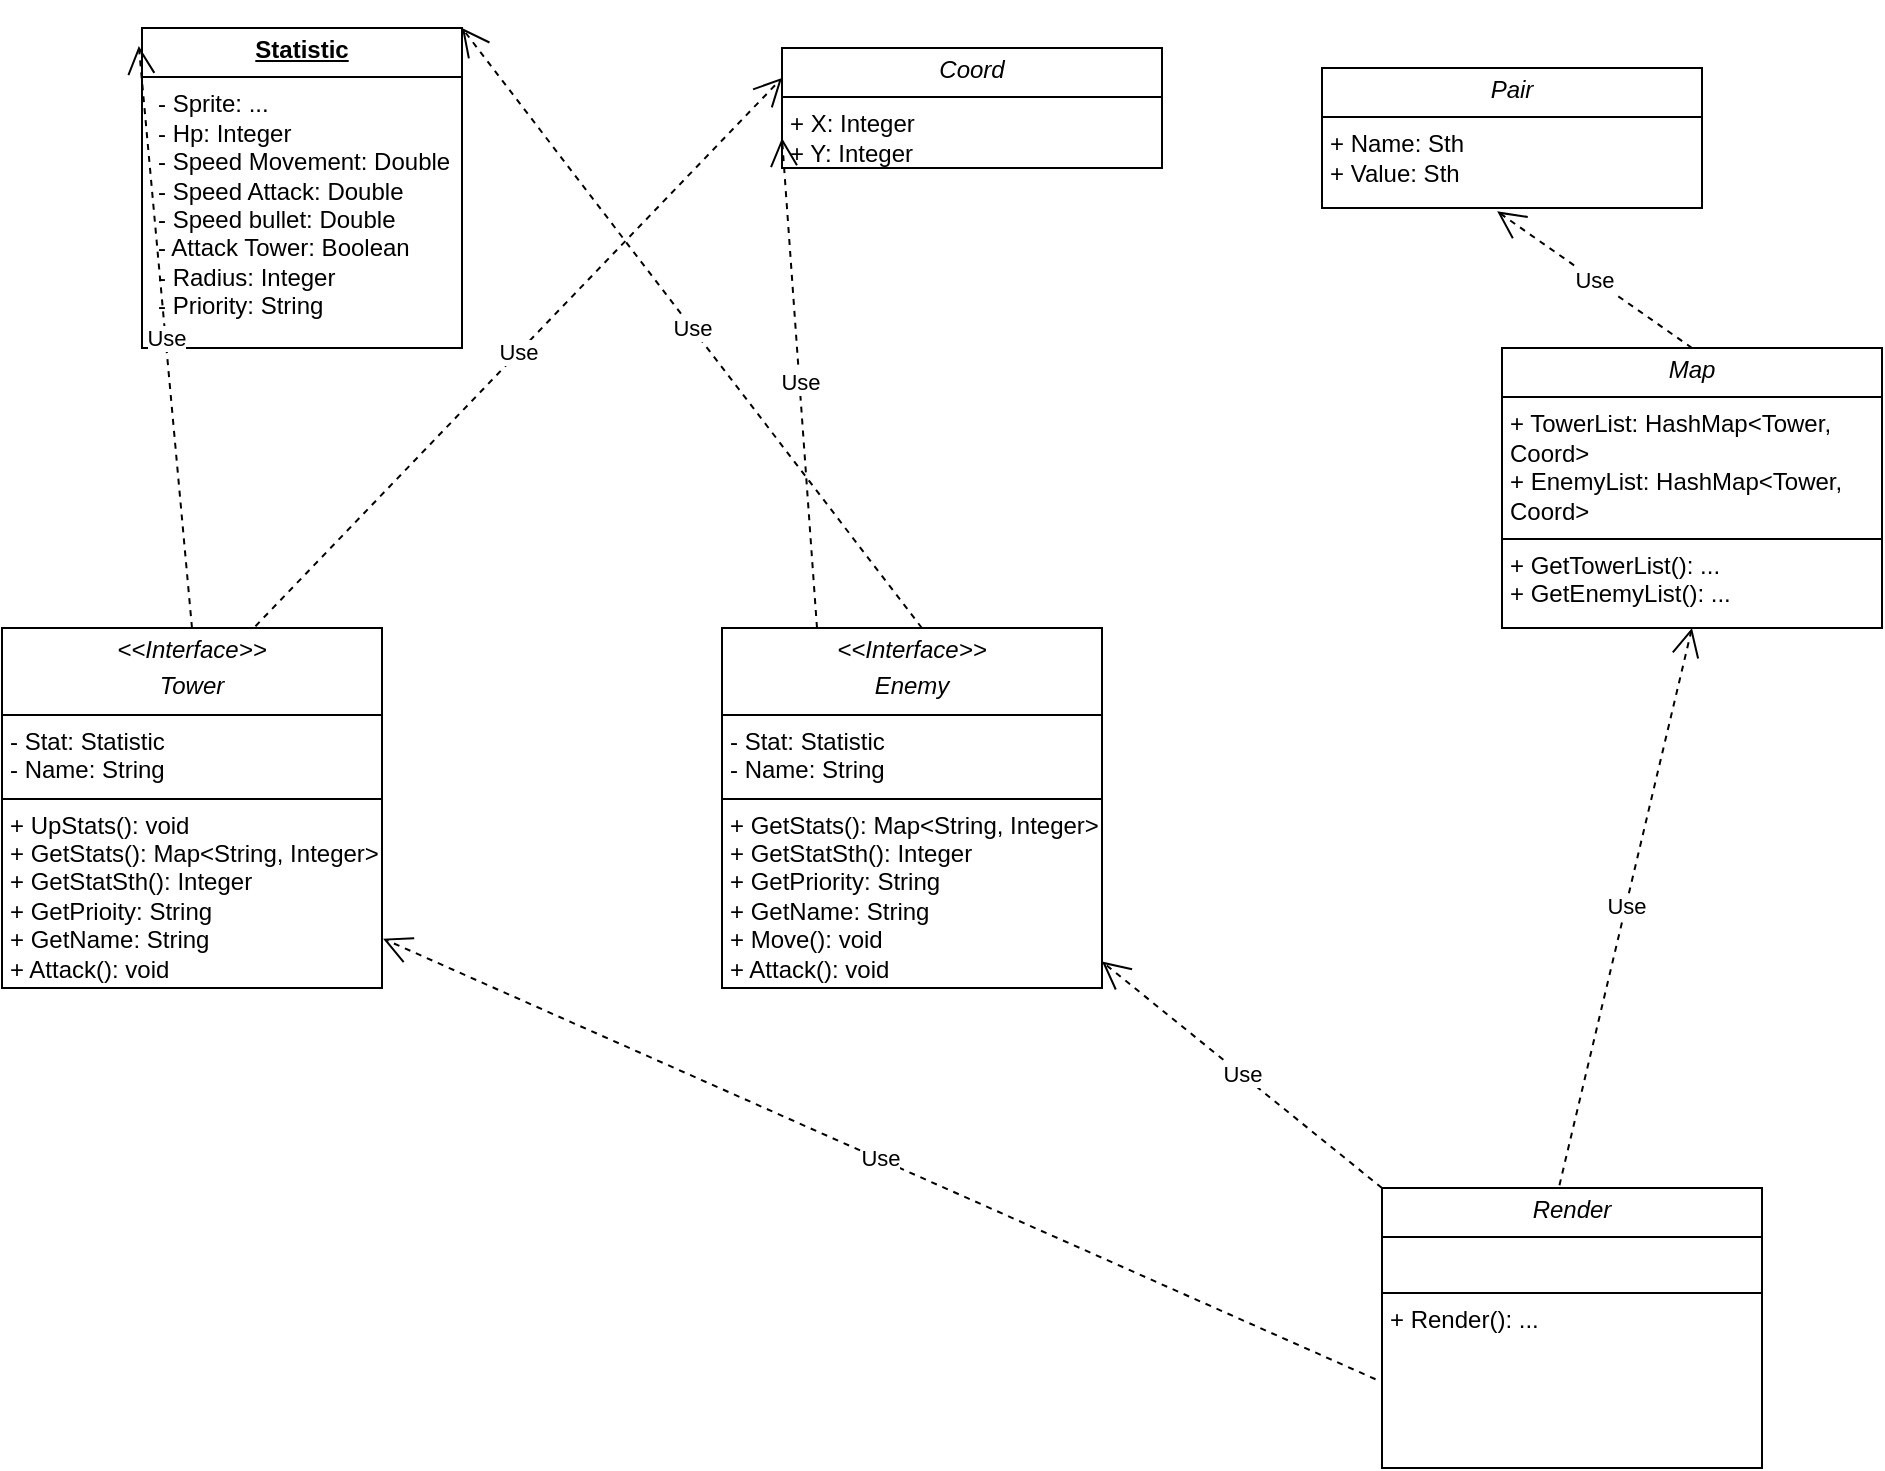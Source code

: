 <mxfile version="24.0.4" type="device">
  <diagram name="Page-1" id="M0daiZYQyHQouR2s3QjD">
    <mxGraphModel dx="1388" dy="1887" grid="1" gridSize="10" guides="1" tooltips="1" connect="1" arrows="1" fold="1" page="1" pageScale="1" pageWidth="850" pageHeight="1100" math="0" shadow="0">
      <root>
        <mxCell id="0" />
        <mxCell id="1" parent="0" />
        <mxCell id="blH7AwBjn2NAjbBhwPRW-31" value="&lt;p style=&quot;margin:0px;margin-top:4px;text-align:center;text-decoration:underline;&quot;&gt;&lt;b&gt;Statistic&lt;/b&gt;&lt;/p&gt;&lt;hr size=&quot;1&quot; style=&quot;border-style:solid;&quot;&gt;&lt;p style=&quot;margin:0px;margin-left:8px;&quot;&gt;- Sprite: ...&lt;/p&gt;&lt;p style=&quot;margin:0px;margin-left:8px;&quot;&gt;- Hp: Integer&lt;/p&gt;&lt;p style=&quot;margin:0px;margin-left:8px;&quot;&gt;- Speed Movement: Double&lt;/p&gt;&lt;p style=&quot;margin:0px;margin-left:8px;&quot;&gt;- Speed Attack: Double&lt;/p&gt;&lt;p style=&quot;margin:0px;margin-left:8px;&quot;&gt;- Speed bullet: Double&lt;/p&gt;&lt;p style=&quot;margin:0px;margin-left:8px;&quot;&gt;- Attack Tower: Boolean&lt;/p&gt;&lt;p style=&quot;margin:0px;margin-left:8px;&quot;&gt;- Radius: Integer&lt;/p&gt;&lt;p style=&quot;margin:0px;margin-left:8px;&quot;&gt;- Priority: String&lt;/p&gt;" style="verticalAlign=top;align=left;overflow=fill;html=1;whiteSpace=wrap;" vertex="1" parent="1">
          <mxGeometry x="120" y="-120" width="160" height="160" as="geometry" />
        </mxCell>
        <mxCell id="blH7AwBjn2NAjbBhwPRW-33" value="&lt;p style=&quot;margin:0px;margin-top:4px;text-align:center;&quot;&gt;&lt;i&gt;&amp;lt;&amp;lt;Interface&amp;gt;&amp;gt;&lt;/i&gt;&lt;/p&gt;&lt;p style=&quot;margin:0px;margin-top:4px;text-align:center;&quot;&gt;&lt;i&gt;Tower&lt;/i&gt;&lt;/p&gt;&lt;hr size=&quot;1&quot; style=&quot;border-style:solid;&quot;&gt;&lt;p style=&quot;margin:0px;margin-left:4px;&quot;&gt;- Stat: Statistic&lt;/p&gt;&lt;p style=&quot;margin:0px;margin-left:4px;&quot;&gt;- Name: String&lt;/p&gt;&lt;hr size=&quot;1&quot; style=&quot;border-style:solid;&quot;&gt;&lt;p style=&quot;margin:0px;margin-left:4px;&quot;&gt;+ UpStats(): void&lt;/p&gt;&lt;p style=&quot;margin:0px;margin-left:4px;&quot;&gt;+ GetStats(): Map&amp;lt;String, Integer&amp;gt;&lt;/p&gt;&lt;p style=&quot;margin:0px;margin-left:4px;&quot;&gt;+ GetStatSth(): Integer&lt;/p&gt;&lt;p style=&quot;margin:0px;margin-left:4px;&quot;&gt;+ GetPrioity: String&lt;/p&gt;&lt;p style=&quot;margin:0px;margin-left:4px;&quot;&gt;+ GetName: String&lt;/p&gt;&lt;p style=&quot;margin:0px;margin-left:4px;&quot;&gt;+ Attack(): void&lt;/p&gt;" style="verticalAlign=top;align=left;overflow=fill;html=1;whiteSpace=wrap;" vertex="1" parent="1">
          <mxGeometry x="50" y="180" width="190" height="180" as="geometry" />
        </mxCell>
        <mxCell id="blH7AwBjn2NAjbBhwPRW-34" value="&lt;p style=&quot;margin:0px;margin-top:4px;text-align:center;&quot;&gt;&lt;i&gt;&amp;lt;&amp;lt;Interface&amp;gt;&amp;gt;&lt;/i&gt;&lt;i&gt;&lt;br&gt;&lt;/i&gt;&lt;/p&gt;&lt;p style=&quot;margin:0px;margin-top:4px;text-align:center;&quot;&gt;&lt;i&gt;Enemy&lt;/i&gt;&lt;/p&gt;&lt;hr size=&quot;1&quot; style=&quot;border-style:solid;&quot;&gt;&lt;p style=&quot;margin:0px;margin-left:4px;&quot;&gt;-&lt;span style=&quot;background-color: initial;&quot;&gt;&amp;nbsp;Stat: Statistic&lt;/span&gt;&lt;/p&gt;&lt;p style=&quot;margin:0px;margin-left:4px;&quot;&gt;&lt;span style=&quot;background-color: initial;&quot;&gt;- Name: String&lt;/span&gt;&lt;/p&gt;&lt;hr style=&quot;border-style: solid;&quot; size=&quot;1&quot;&gt;&lt;p style=&quot;margin: 0px 0px 0px 4px;&quot;&gt;&lt;span style=&quot;background-color: initial;&quot;&gt;+ GetStats(): Map&amp;lt;String, Integer&amp;gt;&lt;/span&gt;&lt;br&gt;&lt;/p&gt;&lt;p style=&quot;margin: 0px 0px 0px 4px;&quot;&gt;+ GetStatSth(): Integer&lt;/p&gt;&lt;p style=&quot;margin: 0px 0px 0px 4px;&quot;&gt;+ GetPriority: String&lt;/p&gt;&lt;p style=&quot;margin: 0px 0px 0px 4px;&quot;&gt;+ GetName: String&lt;/p&gt;&lt;p style=&quot;margin: 0px 0px 0px 4px;&quot;&gt;+ Move(): void&lt;/p&gt;&lt;p style=&quot;margin: 0px 0px 0px 4px;&quot;&gt;+ Attack(): void&lt;/p&gt;" style="verticalAlign=top;align=left;overflow=fill;html=1;whiteSpace=wrap;" vertex="1" parent="1">
          <mxGeometry x="410" y="180" width="190" height="180" as="geometry" />
        </mxCell>
        <mxCell id="blH7AwBjn2NAjbBhwPRW-35" value="Use" style="endArrow=open;endSize=12;dashed=1;html=1;rounded=0;exitX=0.5;exitY=0;exitDx=0;exitDy=0;entryX=-0.01;entryY=0.056;entryDx=0;entryDy=0;entryPerimeter=0;" edge="1" parent="1" source="blH7AwBjn2NAjbBhwPRW-33" target="blH7AwBjn2NAjbBhwPRW-31">
          <mxGeometry width="160" relative="1" as="geometry">
            <mxPoint x="90" y="40" as="sourcePoint" />
            <mxPoint x="250" y="40" as="targetPoint" />
          </mxGeometry>
        </mxCell>
        <mxCell id="blH7AwBjn2NAjbBhwPRW-36" value="Use" style="endArrow=open;endSize=12;dashed=1;html=1;rounded=0;exitX=0.526;exitY=0;exitDx=0;exitDy=0;exitPerimeter=0;entryX=1;entryY=0;entryDx=0;entryDy=0;" edge="1" parent="1" source="blH7AwBjn2NAjbBhwPRW-34" target="blH7AwBjn2NAjbBhwPRW-31">
          <mxGeometry width="160" relative="1" as="geometry">
            <mxPoint x="430" y="80" as="sourcePoint" />
            <mxPoint x="460" y="20" as="targetPoint" />
          </mxGeometry>
        </mxCell>
        <mxCell id="blH7AwBjn2NAjbBhwPRW-39" value="&lt;p style=&quot;margin:0px;margin-top:4px;text-align:center;&quot;&gt;&lt;i&gt;Coord&lt;/i&gt;&lt;/p&gt;&lt;hr size=&quot;1&quot; style=&quot;border-style:solid;&quot;&gt;&lt;p style=&quot;margin:0px;margin-left:4px;&quot;&gt;+ X: Integer&lt;/p&gt;&lt;p style=&quot;margin:0px;margin-left:4px;&quot;&gt;+ Y: Integer&lt;/p&gt;&lt;hr size=&quot;1&quot; style=&quot;border-style:solid;&quot;&gt;&lt;p style=&quot;margin:0px;margin-left:4px;&quot;&gt;&lt;br&gt;&lt;/p&gt;" style="verticalAlign=top;align=left;overflow=fill;html=1;whiteSpace=wrap;" vertex="1" parent="1">
          <mxGeometry x="440" y="-110" width="190" height="60" as="geometry" />
        </mxCell>
        <mxCell id="blH7AwBjn2NAjbBhwPRW-40" value="Use" style="endArrow=open;endSize=12;dashed=1;html=1;rounded=0;exitX=0.667;exitY=-0.005;exitDx=0;exitDy=0;exitPerimeter=0;entryX=0;entryY=0.25;entryDx=0;entryDy=0;" edge="1" parent="1" source="blH7AwBjn2NAjbBhwPRW-33" target="blH7AwBjn2NAjbBhwPRW-39">
          <mxGeometry width="160" relative="1" as="geometry">
            <mxPoint x="290" y="120" as="sourcePoint" />
            <mxPoint x="450" y="120" as="targetPoint" />
            <Array as="points" />
          </mxGeometry>
        </mxCell>
        <mxCell id="blH7AwBjn2NAjbBhwPRW-41" value="Use" style="endArrow=open;endSize=12;dashed=1;html=1;rounded=0;entryX=0;entryY=0.75;entryDx=0;entryDy=0;exitX=0.25;exitY=0;exitDx=0;exitDy=0;" edge="1" parent="1" source="blH7AwBjn2NAjbBhwPRW-34" target="blH7AwBjn2NAjbBhwPRW-39">
          <mxGeometry width="160" relative="1" as="geometry">
            <mxPoint x="290" y="120" as="sourcePoint" />
            <mxPoint x="450" y="120" as="targetPoint" />
            <Array as="points" />
          </mxGeometry>
        </mxCell>
        <mxCell id="blH7AwBjn2NAjbBhwPRW-42" value="&lt;p style=&quot;margin:0px;margin-top:4px;text-align:center;&quot;&gt;&lt;i&gt;Map&lt;/i&gt;&lt;/p&gt;&lt;hr size=&quot;1&quot; style=&quot;border-style:solid;&quot;&gt;&lt;p style=&quot;margin:0px;margin-left:4px;&quot;&gt;+ TowerList: HashMap&amp;lt;Tower, Coord&amp;gt;&lt;/p&gt;&lt;p style=&quot;margin:0px;margin-left:4px;&quot;&gt;+ EnemyList: HashMap&amp;lt;Tower, Coord&amp;gt;&lt;/p&gt;&lt;hr size=&quot;1&quot; style=&quot;border-style:solid;&quot;&gt;&lt;p style=&quot;margin:0px;margin-left:4px;&quot;&gt;+ GetTowerList(): ...&lt;/p&gt;&lt;p style=&quot;margin:0px;margin-left:4px;&quot;&gt;+ GetEnemyList(): ...&lt;/p&gt;" style="verticalAlign=top;align=left;overflow=fill;html=1;whiteSpace=wrap;" vertex="1" parent="1">
          <mxGeometry x="800" y="40" width="190" height="140" as="geometry" />
        </mxCell>
        <mxCell id="blH7AwBjn2NAjbBhwPRW-43" value="&lt;p style=&quot;margin:0px;margin-top:4px;text-align:center;&quot;&gt;&lt;i&gt;Pair&lt;/i&gt;&lt;/p&gt;&lt;hr size=&quot;1&quot; style=&quot;border-style:solid;&quot;&gt;&lt;p style=&quot;margin:0px;margin-left:4px;&quot;&gt;+ Name: Sth&lt;/p&gt;&lt;p style=&quot;margin:0px;margin-left:4px;&quot;&gt;+ Value: Sth&lt;/p&gt;" style="verticalAlign=top;align=left;overflow=fill;html=1;whiteSpace=wrap;" vertex="1" parent="1">
          <mxGeometry x="710" y="-100" width="190" height="70" as="geometry" />
        </mxCell>
        <mxCell id="blH7AwBjn2NAjbBhwPRW-44" value="Use" style="endArrow=open;endSize=12;dashed=1;html=1;rounded=0;entryX=0.461;entryY=1.024;entryDx=0;entryDy=0;entryPerimeter=0;exitX=0.5;exitY=0;exitDx=0;exitDy=0;" edge="1" parent="1" source="blH7AwBjn2NAjbBhwPRW-42" target="blH7AwBjn2NAjbBhwPRW-43">
          <mxGeometry width="160" relative="1" as="geometry">
            <mxPoint x="520" y="100" as="sourcePoint" />
            <mxPoint x="680" y="100" as="targetPoint" />
          </mxGeometry>
        </mxCell>
        <mxCell id="blH7AwBjn2NAjbBhwPRW-45" value="&lt;p style=&quot;margin:0px;margin-top:4px;text-align:center;&quot;&gt;&lt;i&gt;Render&lt;/i&gt;&lt;/p&gt;&lt;hr size=&quot;1&quot; style=&quot;border-style:solid;&quot;&gt;&lt;p style=&quot;margin:0px;margin-left:4px;&quot;&gt;&lt;br&gt;&lt;/p&gt;&lt;hr size=&quot;1&quot; style=&quot;border-style:solid;&quot;&gt;&lt;p style=&quot;margin:0px;margin-left:4px;&quot;&gt;+ Render(): ...&lt;/p&gt;" style="verticalAlign=top;align=left;overflow=fill;html=1;whiteSpace=wrap;" vertex="1" parent="1">
          <mxGeometry x="740" y="460" width="190" height="140" as="geometry" />
        </mxCell>
        <mxCell id="blH7AwBjn2NAjbBhwPRW-46" value="Use" style="endArrow=open;endSize=12;dashed=1;html=1;rounded=0;entryX=0.5;entryY=1;entryDx=0;entryDy=0;exitX=0.467;exitY=-0.01;exitDx=0;exitDy=0;exitPerimeter=0;" edge="1" parent="1" source="blH7AwBjn2NAjbBhwPRW-45" target="blH7AwBjn2NAjbBhwPRW-42">
          <mxGeometry width="160" relative="1" as="geometry">
            <mxPoint x="640" y="190" as="sourcePoint" />
            <mxPoint x="800" y="190" as="targetPoint" />
          </mxGeometry>
        </mxCell>
        <mxCell id="blH7AwBjn2NAjbBhwPRW-47" value="Use" style="endArrow=open;endSize=12;dashed=1;html=1;rounded=0;exitX=-0.017;exitY=0.683;exitDx=0;exitDy=0;exitPerimeter=0;entryX=1.003;entryY=0.863;entryDx=0;entryDy=0;entryPerimeter=0;" edge="1" parent="1" source="blH7AwBjn2NAjbBhwPRW-45" target="blH7AwBjn2NAjbBhwPRW-33">
          <mxGeometry width="160" relative="1" as="geometry">
            <mxPoint x="640" y="190" as="sourcePoint" />
            <mxPoint x="800" y="190" as="targetPoint" />
          </mxGeometry>
        </mxCell>
        <mxCell id="blH7AwBjn2NAjbBhwPRW-48" value="Use" style="endArrow=open;endSize=12;dashed=1;html=1;rounded=0;exitX=0;exitY=0;exitDx=0;exitDy=0;" edge="1" parent="1" source="blH7AwBjn2NAjbBhwPRW-45" target="blH7AwBjn2NAjbBhwPRW-34">
          <mxGeometry width="160" relative="1" as="geometry">
            <mxPoint x="640" y="190" as="sourcePoint" />
            <mxPoint x="800" y="190" as="targetPoint" />
          </mxGeometry>
        </mxCell>
      </root>
    </mxGraphModel>
  </diagram>
</mxfile>

